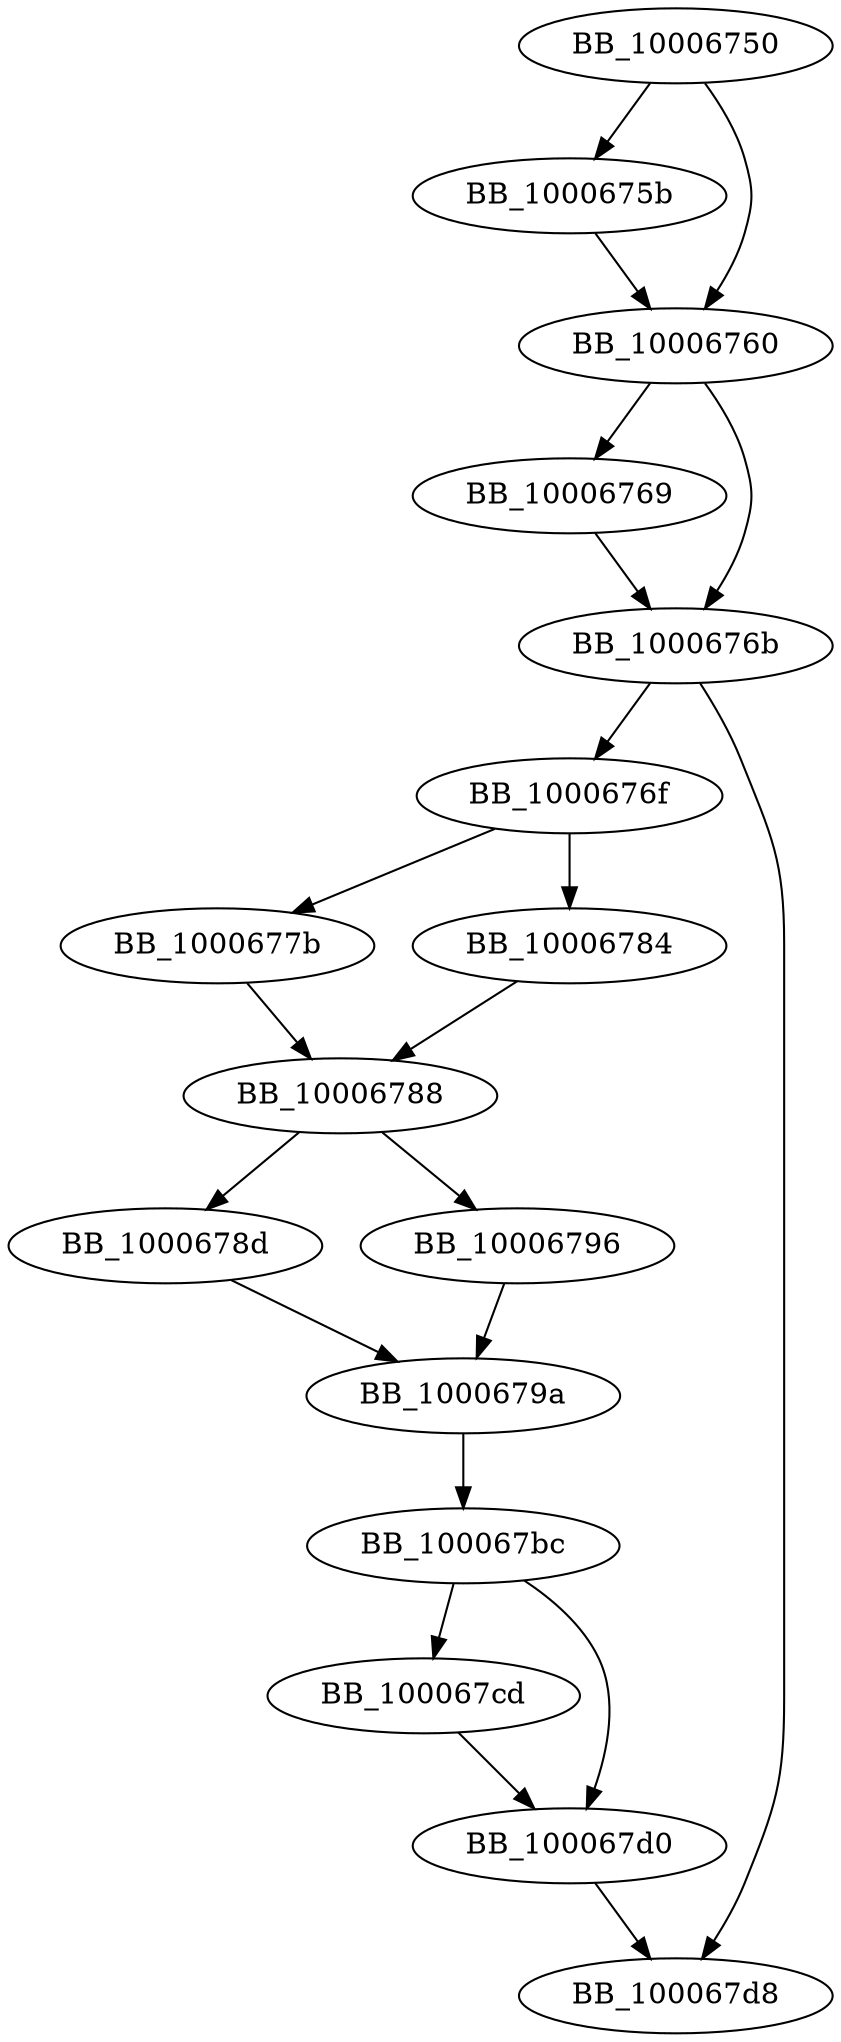 DiGraph sub_10006750{
BB_10006750->BB_1000675b
BB_10006750->BB_10006760
BB_1000675b->BB_10006760
BB_10006760->BB_10006769
BB_10006760->BB_1000676b
BB_10006769->BB_1000676b
BB_1000676b->BB_1000676f
BB_1000676b->BB_100067d8
BB_1000676f->BB_1000677b
BB_1000676f->BB_10006784
BB_1000677b->BB_10006788
BB_10006784->BB_10006788
BB_10006788->BB_1000678d
BB_10006788->BB_10006796
BB_1000678d->BB_1000679a
BB_10006796->BB_1000679a
BB_1000679a->BB_100067bc
BB_100067bc->BB_100067cd
BB_100067bc->BB_100067d0
BB_100067cd->BB_100067d0
BB_100067d0->BB_100067d8
}
